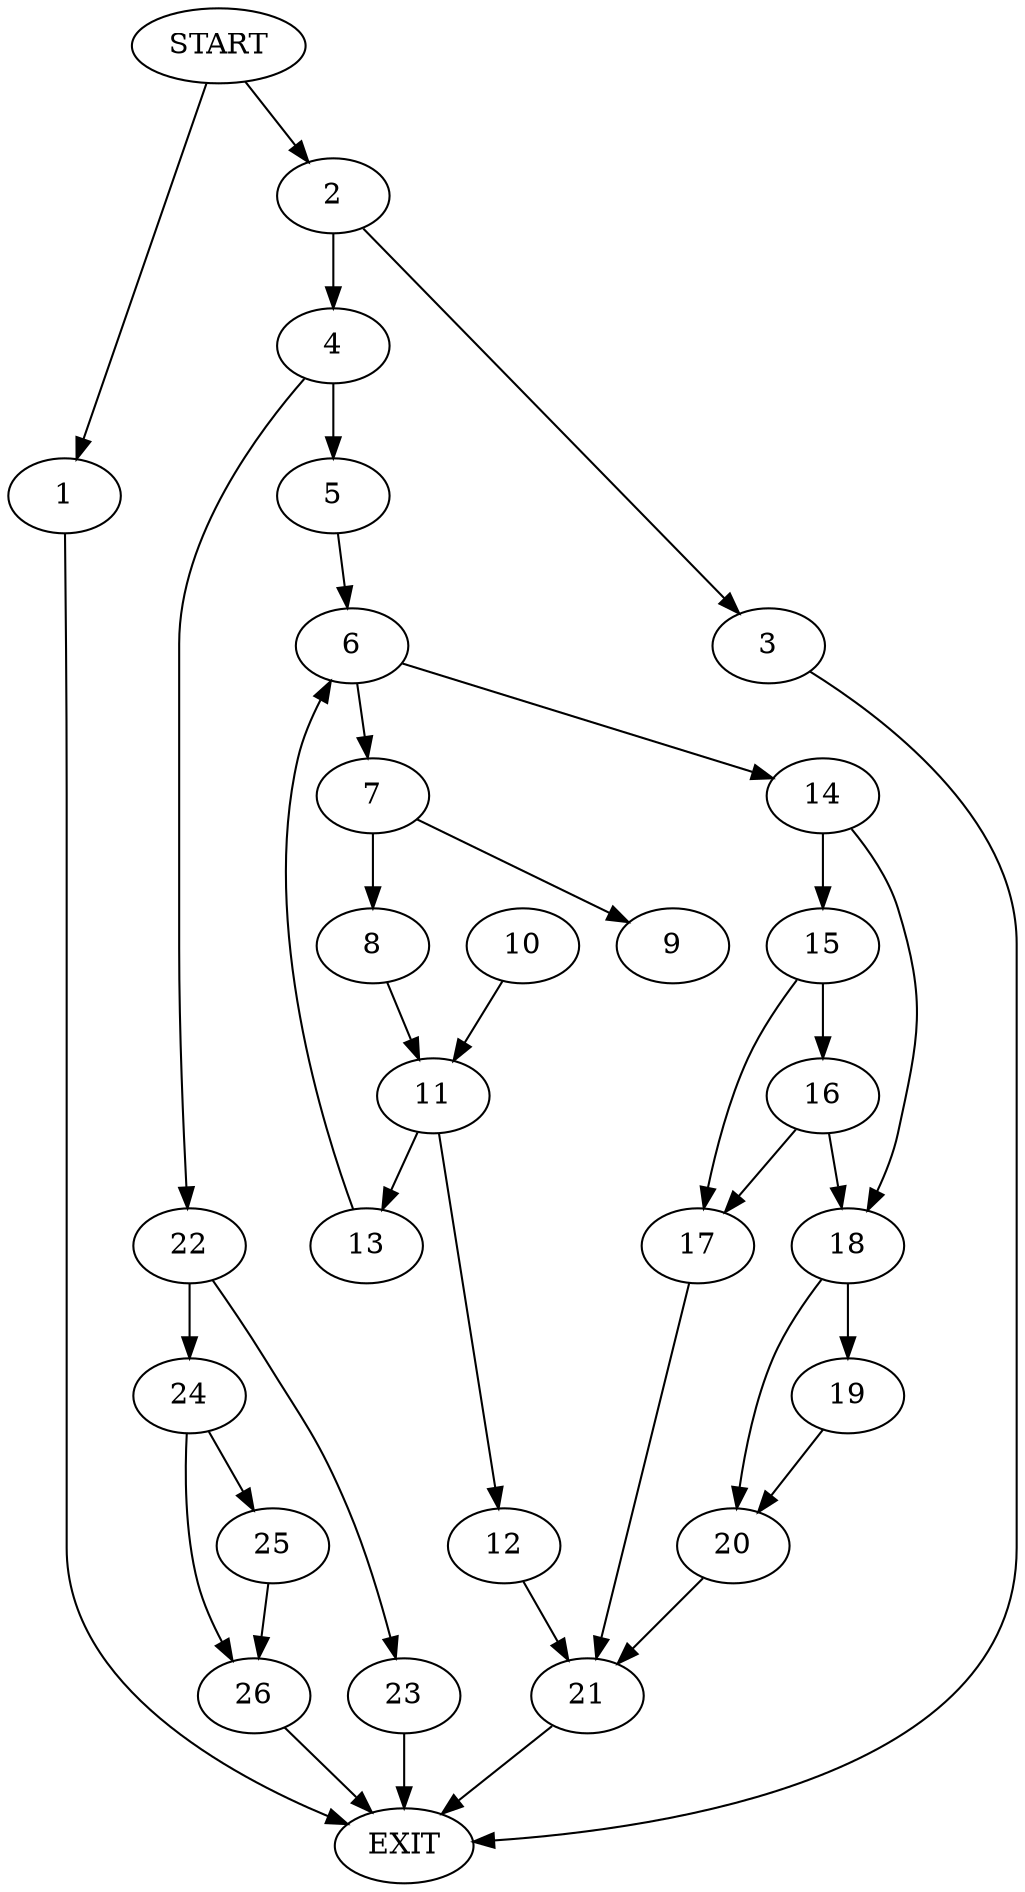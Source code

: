 digraph { 
0 [label="START"];
1;
2;
3;
4;
5;
6;
7;
8;
9;
10;
11;
12;
13;
14;
15;
16;
17;
18;
19;
20;
21;
22;
23;
24;
25;
26;
27[label="EXIT"];
0 -> 1;
0 -> 2;
1 -> 27;
2 -> 3;
2 -> 4;
3 -> 27;
4 -> 5;
4 -> 22;
5 -> 6;
6 -> 7;
6 -> 14;
7 -> 8;
7 -> 9;
8 -> 11;
10 -> 11;
11 -> 12;
11 -> 13;
12 -> 21;
13 -> 6;
14 -> 15;
14 -> 18;
15 -> 17;
15 -> 16;
16 -> 17;
16 -> 18;
17 -> 21;
18 -> 19;
18 -> 20;
19 -> 20;
20 -> 21;
21 -> 27;
22 -> 23;
22 -> 24;
23 -> 27;
24 -> 25;
24 -> 26;
25 -> 26;
26 -> 27;
}